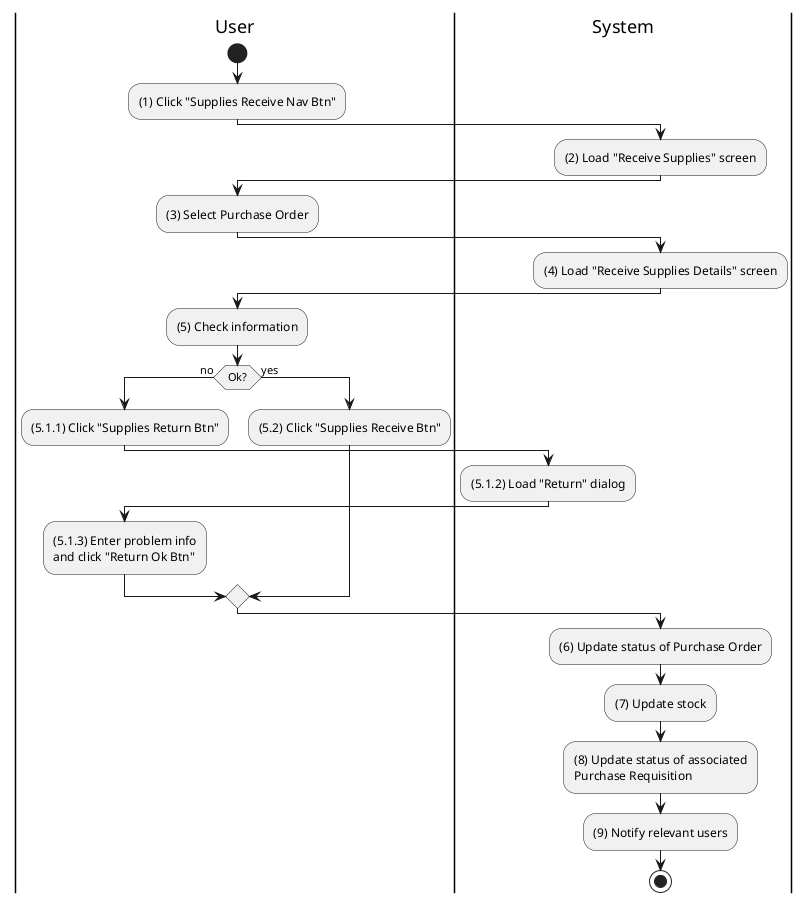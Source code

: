 @startuml inventory-supply-receive
|u|User
|s|System

|u|
start
:(1) Click "Supplies Receive Nav Btn";

|s|
:(2) Load "Receive Supplies" screen;

|u|
:(3) Select Purchase Order;

|s|
:(4) Load "Receive Supplies Details" screen;

|u|
:(5) Check information;

if (Ok?) then (no)
    |u|
    :(5.1.1) Click "Supplies Return Btn";

    |s|
    :(5.1.2) Load "Return" dialog;

    |u|
    :(5.1.3) Enter problem info\nand click "Return Ok Btn";
else (yes)
    |u|
    :(5.2) Click "Supplies Receive Btn";
endif

|s|
:(6) Update status of Purchase Order;
:(7) Update stock;
:(8) Update status of associated\nPurchase Requisition;
:(9) Notify relevant users;
stop
@enduml